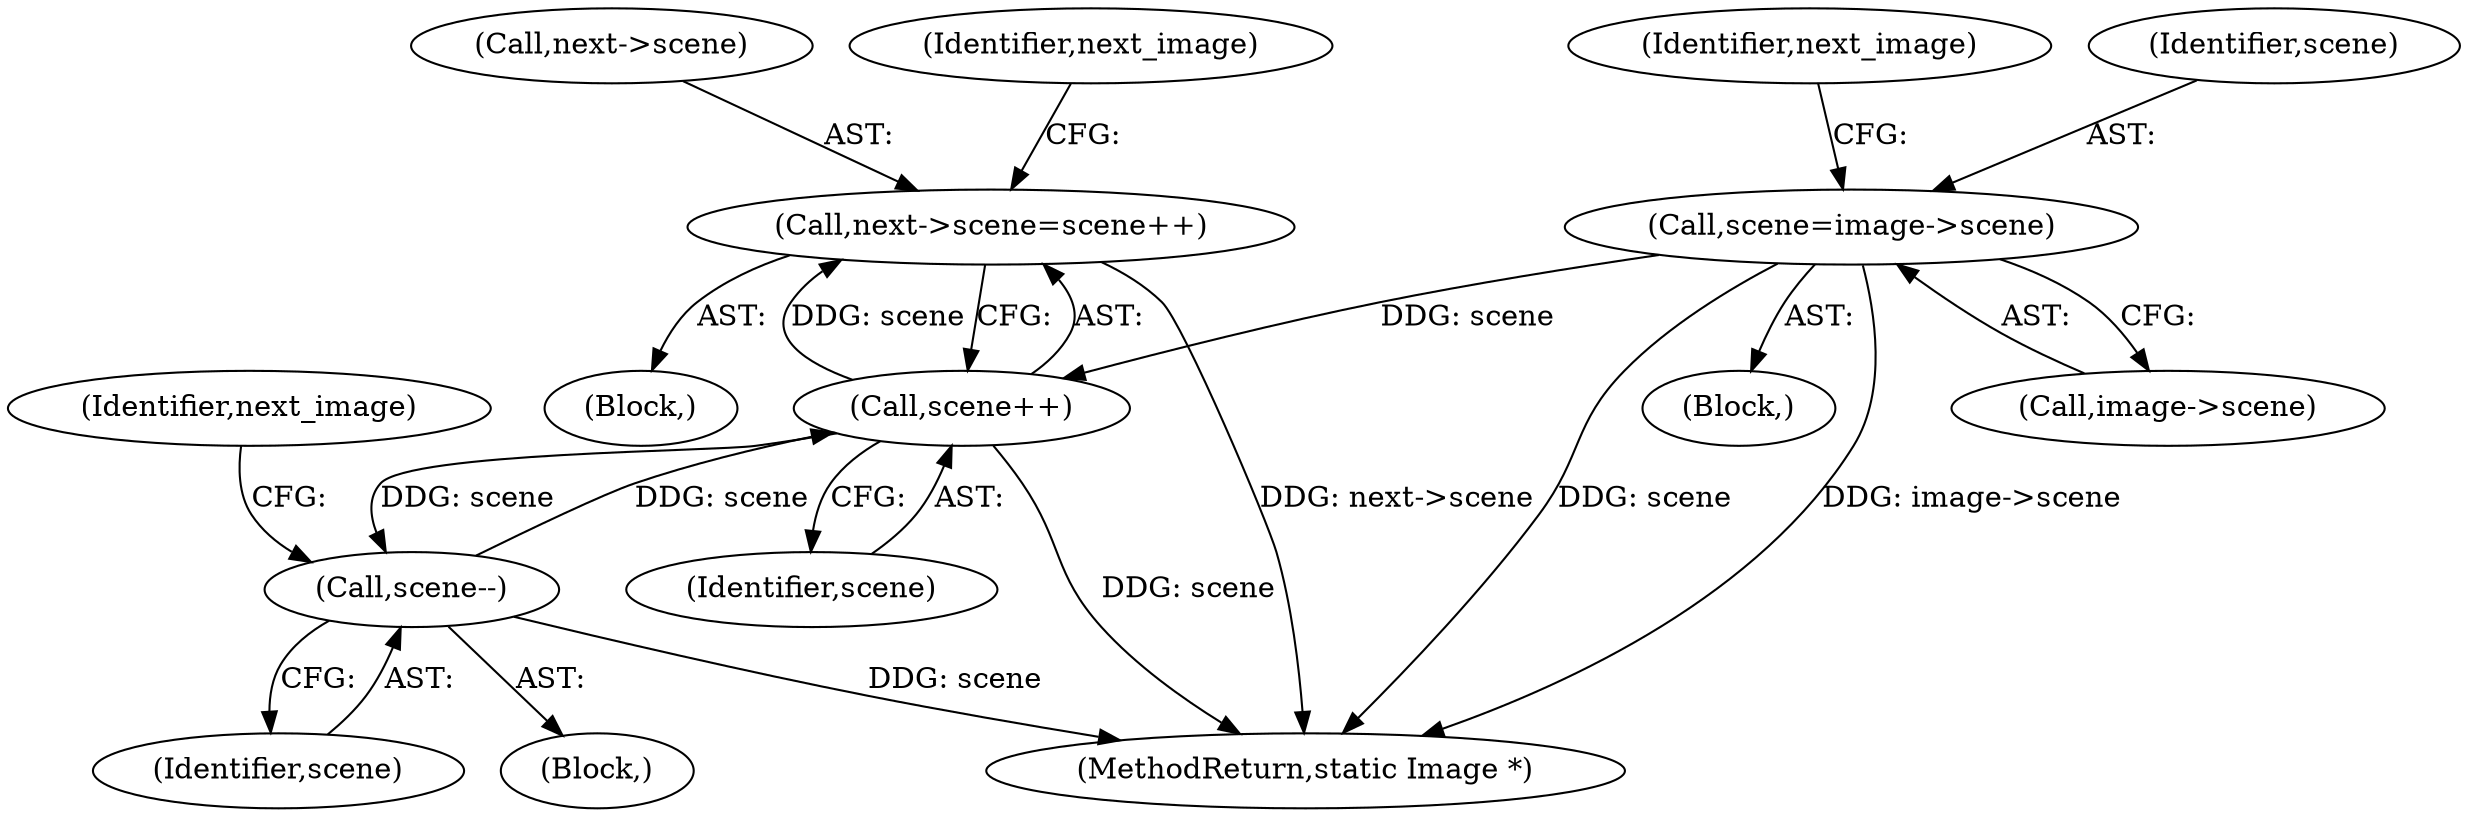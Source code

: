 digraph "0_ImageMagick_9eedb5660f1704cde8e8cd784c5c2a09dd2fd60f_0@pointer" {
"1007225" [label="(Call,next->scene=scene++)"];
"1007229" [label="(Call,scene++)"];
"1007151" [label="(Call,scene=image->scene)"];
"1007249" [label="(Call,scene--)"];
"1007374" [label="(MethodReturn,static Image *)"];
"1007250" [label="(Identifier,scene)"];
"1007192" [label="(Block,)"];
"1007153" [label="(Call,image->scene)"];
"1007249" [label="(Call,scene--)"];
"1007248" [label="(Block,)"];
"1007226" [label="(Call,next->scene)"];
"1007229" [label="(Call,scene++)"];
"1007225" [label="(Call,next->scene=scene++)"];
"1007232" [label="(Identifier,next_image)"];
"1007230" [label="(Identifier,scene)"];
"1007137" [label="(Block,)"];
"1007157" [label="(Identifier,next_image)"];
"1007151" [label="(Call,scene=image->scene)"];
"1007253" [label="(Identifier,next_image)"];
"1007152" [label="(Identifier,scene)"];
"1007225" -> "1007192"  [label="AST: "];
"1007225" -> "1007229"  [label="CFG: "];
"1007226" -> "1007225"  [label="AST: "];
"1007229" -> "1007225"  [label="AST: "];
"1007232" -> "1007225"  [label="CFG: "];
"1007225" -> "1007374"  [label="DDG: next->scene"];
"1007229" -> "1007225"  [label="DDG: scene"];
"1007229" -> "1007230"  [label="CFG: "];
"1007230" -> "1007229"  [label="AST: "];
"1007229" -> "1007374"  [label="DDG: scene"];
"1007151" -> "1007229"  [label="DDG: scene"];
"1007249" -> "1007229"  [label="DDG: scene"];
"1007229" -> "1007249"  [label="DDG: scene"];
"1007151" -> "1007137"  [label="AST: "];
"1007151" -> "1007153"  [label="CFG: "];
"1007152" -> "1007151"  [label="AST: "];
"1007153" -> "1007151"  [label="AST: "];
"1007157" -> "1007151"  [label="CFG: "];
"1007151" -> "1007374"  [label="DDG: scene"];
"1007151" -> "1007374"  [label="DDG: image->scene"];
"1007249" -> "1007248"  [label="AST: "];
"1007249" -> "1007250"  [label="CFG: "];
"1007250" -> "1007249"  [label="AST: "];
"1007253" -> "1007249"  [label="CFG: "];
"1007249" -> "1007374"  [label="DDG: scene"];
}

